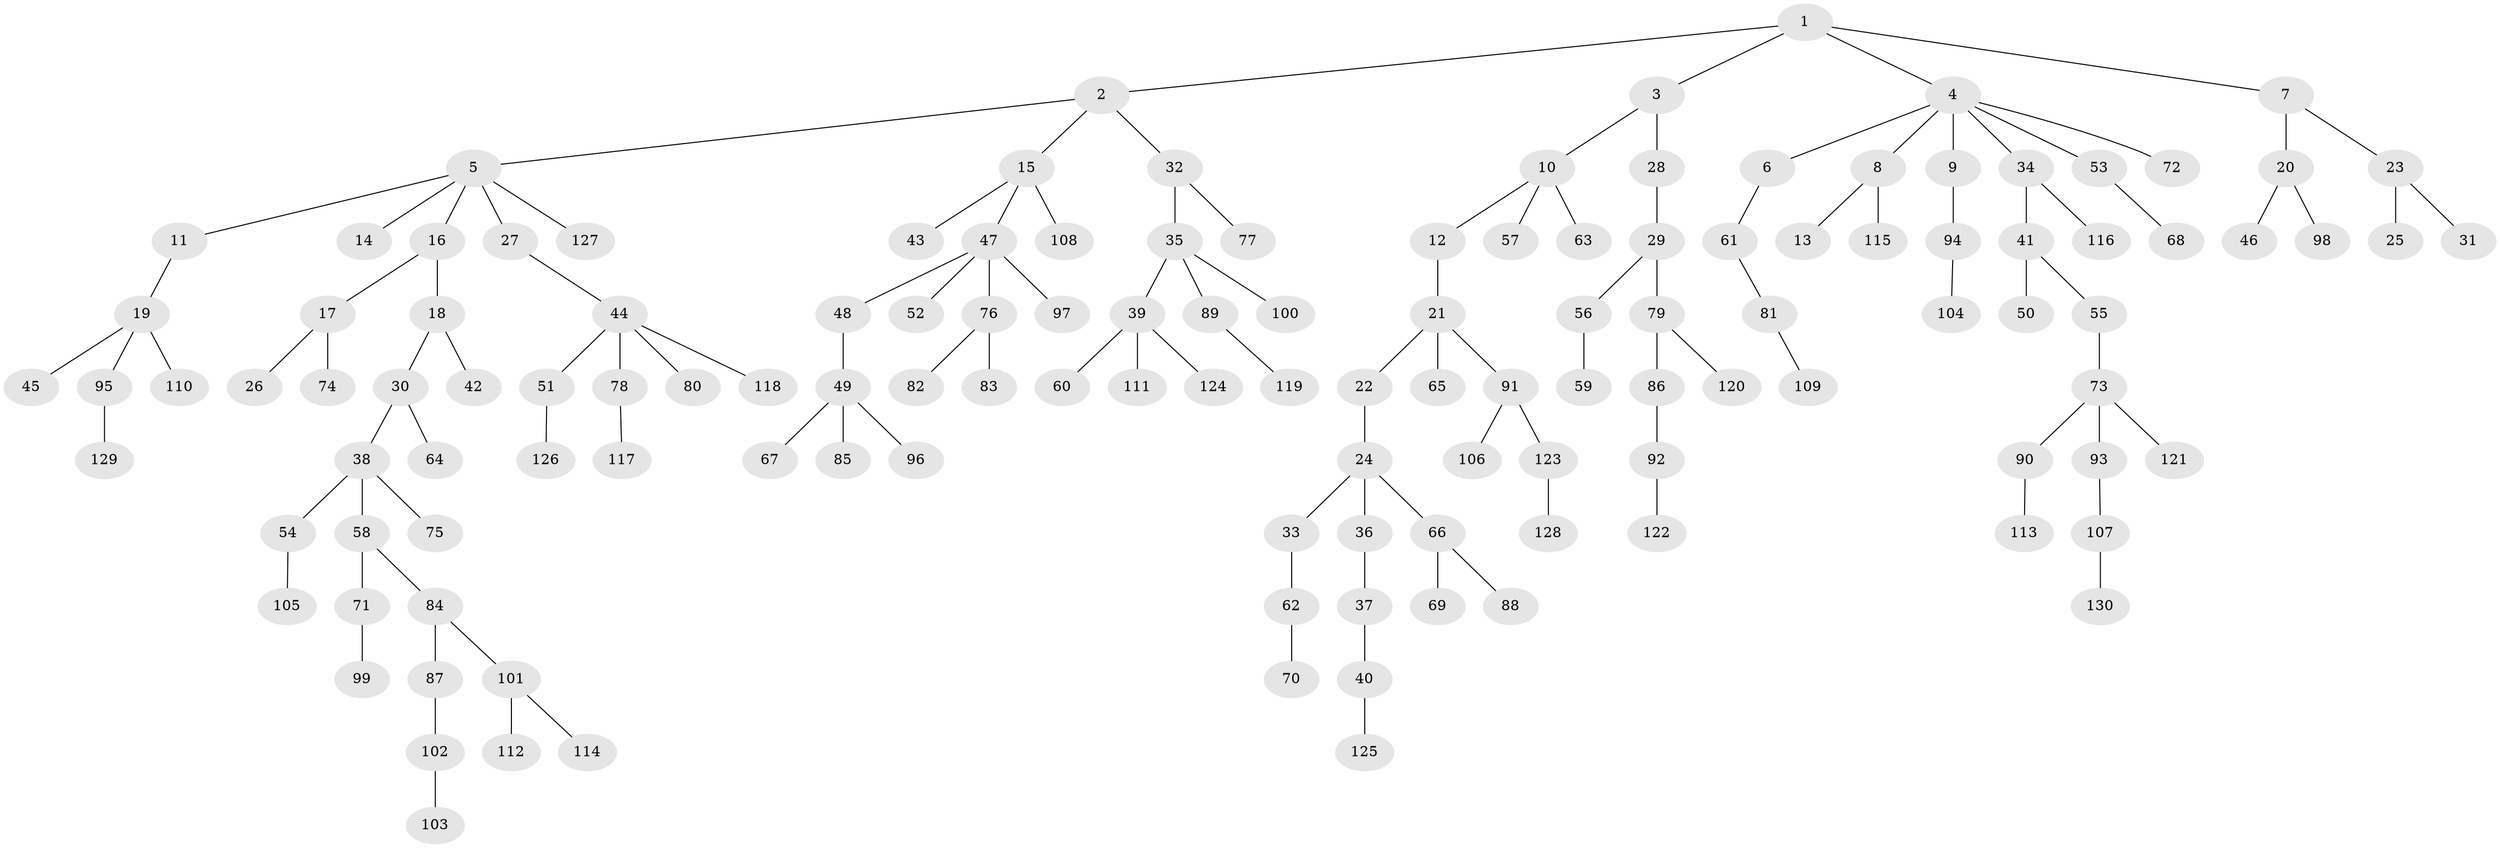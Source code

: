// Generated by graph-tools (version 1.1) at 2025/11/02/27/25 16:11:28]
// undirected, 130 vertices, 129 edges
graph export_dot {
graph [start="1"]
  node [color=gray90,style=filled];
  1;
  2;
  3;
  4;
  5;
  6;
  7;
  8;
  9;
  10;
  11;
  12;
  13;
  14;
  15;
  16;
  17;
  18;
  19;
  20;
  21;
  22;
  23;
  24;
  25;
  26;
  27;
  28;
  29;
  30;
  31;
  32;
  33;
  34;
  35;
  36;
  37;
  38;
  39;
  40;
  41;
  42;
  43;
  44;
  45;
  46;
  47;
  48;
  49;
  50;
  51;
  52;
  53;
  54;
  55;
  56;
  57;
  58;
  59;
  60;
  61;
  62;
  63;
  64;
  65;
  66;
  67;
  68;
  69;
  70;
  71;
  72;
  73;
  74;
  75;
  76;
  77;
  78;
  79;
  80;
  81;
  82;
  83;
  84;
  85;
  86;
  87;
  88;
  89;
  90;
  91;
  92;
  93;
  94;
  95;
  96;
  97;
  98;
  99;
  100;
  101;
  102;
  103;
  104;
  105;
  106;
  107;
  108;
  109;
  110;
  111;
  112;
  113;
  114;
  115;
  116;
  117;
  118;
  119;
  120;
  121;
  122;
  123;
  124;
  125;
  126;
  127;
  128;
  129;
  130;
  1 -- 2;
  1 -- 3;
  1 -- 4;
  1 -- 7;
  2 -- 5;
  2 -- 15;
  2 -- 32;
  3 -- 10;
  3 -- 28;
  4 -- 6;
  4 -- 8;
  4 -- 9;
  4 -- 34;
  4 -- 53;
  4 -- 72;
  5 -- 11;
  5 -- 14;
  5 -- 16;
  5 -- 27;
  5 -- 127;
  6 -- 61;
  7 -- 20;
  7 -- 23;
  8 -- 13;
  8 -- 115;
  9 -- 94;
  10 -- 12;
  10 -- 57;
  10 -- 63;
  11 -- 19;
  12 -- 21;
  15 -- 43;
  15 -- 47;
  15 -- 108;
  16 -- 17;
  16 -- 18;
  17 -- 26;
  17 -- 74;
  18 -- 30;
  18 -- 42;
  19 -- 45;
  19 -- 95;
  19 -- 110;
  20 -- 46;
  20 -- 98;
  21 -- 22;
  21 -- 65;
  21 -- 91;
  22 -- 24;
  23 -- 25;
  23 -- 31;
  24 -- 33;
  24 -- 36;
  24 -- 66;
  27 -- 44;
  28 -- 29;
  29 -- 56;
  29 -- 79;
  30 -- 38;
  30 -- 64;
  32 -- 35;
  32 -- 77;
  33 -- 62;
  34 -- 41;
  34 -- 116;
  35 -- 39;
  35 -- 89;
  35 -- 100;
  36 -- 37;
  37 -- 40;
  38 -- 54;
  38 -- 58;
  38 -- 75;
  39 -- 60;
  39 -- 111;
  39 -- 124;
  40 -- 125;
  41 -- 50;
  41 -- 55;
  44 -- 51;
  44 -- 78;
  44 -- 80;
  44 -- 118;
  47 -- 48;
  47 -- 52;
  47 -- 76;
  47 -- 97;
  48 -- 49;
  49 -- 67;
  49 -- 85;
  49 -- 96;
  51 -- 126;
  53 -- 68;
  54 -- 105;
  55 -- 73;
  56 -- 59;
  58 -- 71;
  58 -- 84;
  61 -- 81;
  62 -- 70;
  66 -- 69;
  66 -- 88;
  71 -- 99;
  73 -- 90;
  73 -- 93;
  73 -- 121;
  76 -- 82;
  76 -- 83;
  78 -- 117;
  79 -- 86;
  79 -- 120;
  81 -- 109;
  84 -- 87;
  84 -- 101;
  86 -- 92;
  87 -- 102;
  89 -- 119;
  90 -- 113;
  91 -- 106;
  91 -- 123;
  92 -- 122;
  93 -- 107;
  94 -- 104;
  95 -- 129;
  101 -- 112;
  101 -- 114;
  102 -- 103;
  107 -- 130;
  123 -- 128;
}
